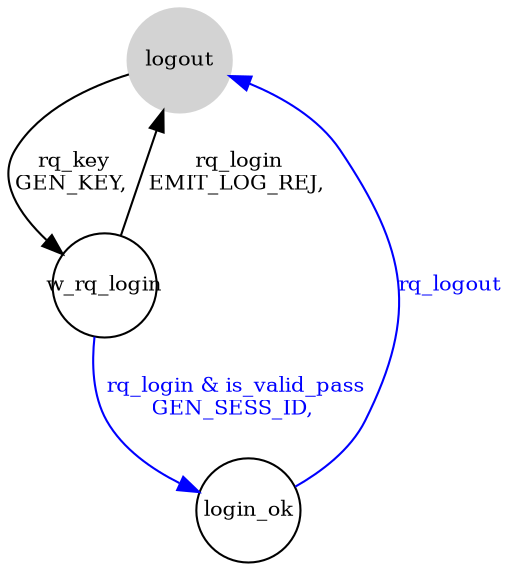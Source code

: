 digraph automata {
    node [shape = circle, fontsize=10, fixedsize=true width=0.7];
    logout [ style = filled, color=lightgrey ];

        logout  ->  w_rq_login  [ label = "rq_key\nGEN_KEY, ", color=black, fontcolor=black, fontsize=10, fixedsize=true ];
    w_rq_login  ->  login_ok  [ label = "rq_login & is_valid_pass\nGEN_SESS_ID, ", color=blue, fontcolor=blue, fontsize=10, fixedsize=true ];
    w_rq_login  ->  logout  [ label = "rq_login\nEMIT_LOG_REJ, ", color=black, fontcolor=black, fontsize=10, fixedsize=true ];
    login_ok  ->  logout  [ label = "rq_logout", color=blue, fontcolor=blue, fontsize=10, fixedsize=true ];
 

    //simple_dor  [ shape = plaintext ];
}
